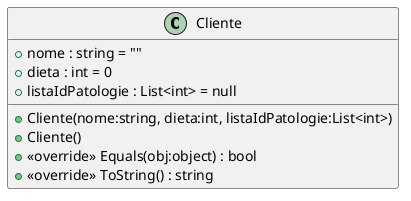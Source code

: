 @startuml
class Cliente {
    + nome : string = ""
    + dieta : int = 0
    + listaIdPatologie : List<int> = null
    + Cliente(nome:string, dieta:int, listaIdPatologie:List<int>)
    + Cliente()
    + <<override>> Equals(obj:object) : bool
    + <<override>> ToString() : string
}
@enduml
